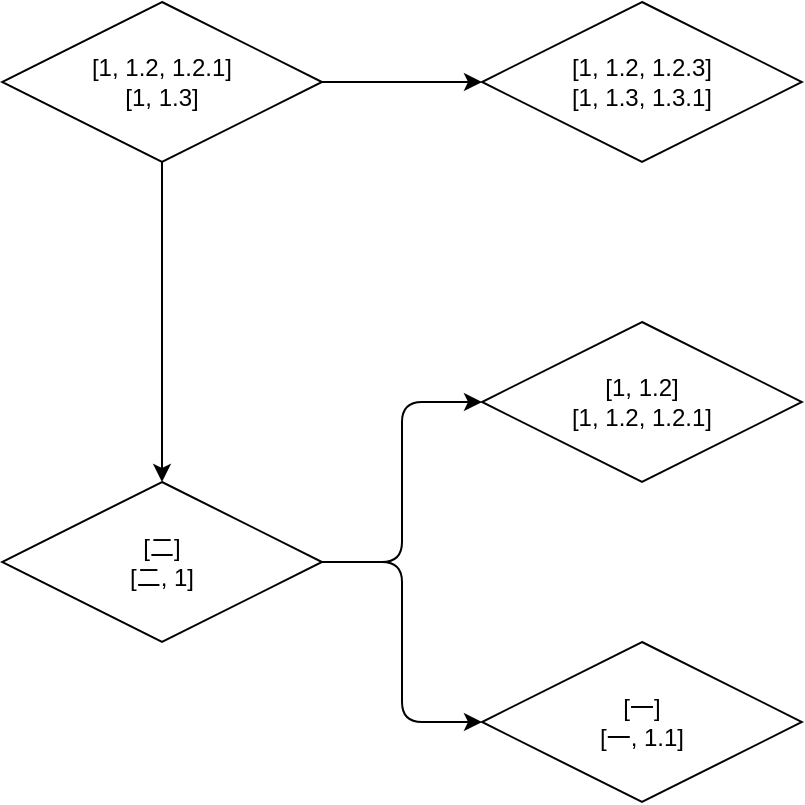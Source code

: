 <mxfile>
    <diagram id="JeEjlTaoGTs6tqh2H3dl" name="Page-1">
        <mxGraphModel dx="804" dy="779" grid="1" gridSize="10" guides="1" tooltips="1" connect="1" arrows="1" fold="1" page="1" pageScale="1" pageWidth="850" pageHeight="1100" math="0" shadow="0">
            <root>
                <mxCell id="0"/>
                <mxCell id="1" parent="0"/>
                <mxCell id="11" style="edgeStyle=orthogonalEdgeStyle;html=1;" edge="1" parent="1" source="5" target="7">
                    <mxGeometry relative="1" as="geometry"/>
                </mxCell>
                <mxCell id="5" value="[二]&lt;br&gt;[二, 1]" style="rhombus;whiteSpace=wrap;html=1;" vertex="1" parent="1">
                    <mxGeometry x="200" y="440" width="160" height="80" as="geometry"/>
                </mxCell>
                <mxCell id="10" style="edgeStyle=none;html=1;" edge="1" parent="1" source="6" target="5">
                    <mxGeometry relative="1" as="geometry"/>
                </mxCell>
                <mxCell id="12" style="edgeStyle=orthogonalEdgeStyle;html=1;" edge="1" parent="1" source="6" target="9">
                    <mxGeometry relative="1" as="geometry"/>
                </mxCell>
                <mxCell id="13" style="edgeStyle=orthogonalEdgeStyle;html=1;" edge="1" parent="1" source="5" target="8">
                    <mxGeometry relative="1" as="geometry"/>
                </mxCell>
                <mxCell id="6" value="[1, 1.2, 1.2.1]&lt;br&gt;[1, 1.3]" style="rhombus;whiteSpace=wrap;html=1;" vertex="1" parent="1">
                    <mxGeometry x="200" y="200" width="160" height="80" as="geometry"/>
                </mxCell>
                <mxCell id="7" value="[一]&lt;br&gt;[一, 1.1]" style="rhombus;whiteSpace=wrap;html=1;" vertex="1" parent="1">
                    <mxGeometry x="440" y="520" width="160" height="80" as="geometry"/>
                </mxCell>
                <mxCell id="8" value="[1, 1.2]&lt;br&gt;[1, 1.2, 1.2.1]" style="rhombus;whiteSpace=wrap;html=1;" vertex="1" parent="1">
                    <mxGeometry x="440" y="360" width="160" height="80" as="geometry"/>
                </mxCell>
                <mxCell id="9" value="[1, 1.2, 1.2.3]&lt;br&gt;[1, 1.3, 1.3.1]" style="rhombus;whiteSpace=wrap;html=1;" vertex="1" parent="1">
                    <mxGeometry x="440" y="200" width="160" height="80" as="geometry"/>
                </mxCell>
            </root>
        </mxGraphModel>
    </diagram>
</mxfile>